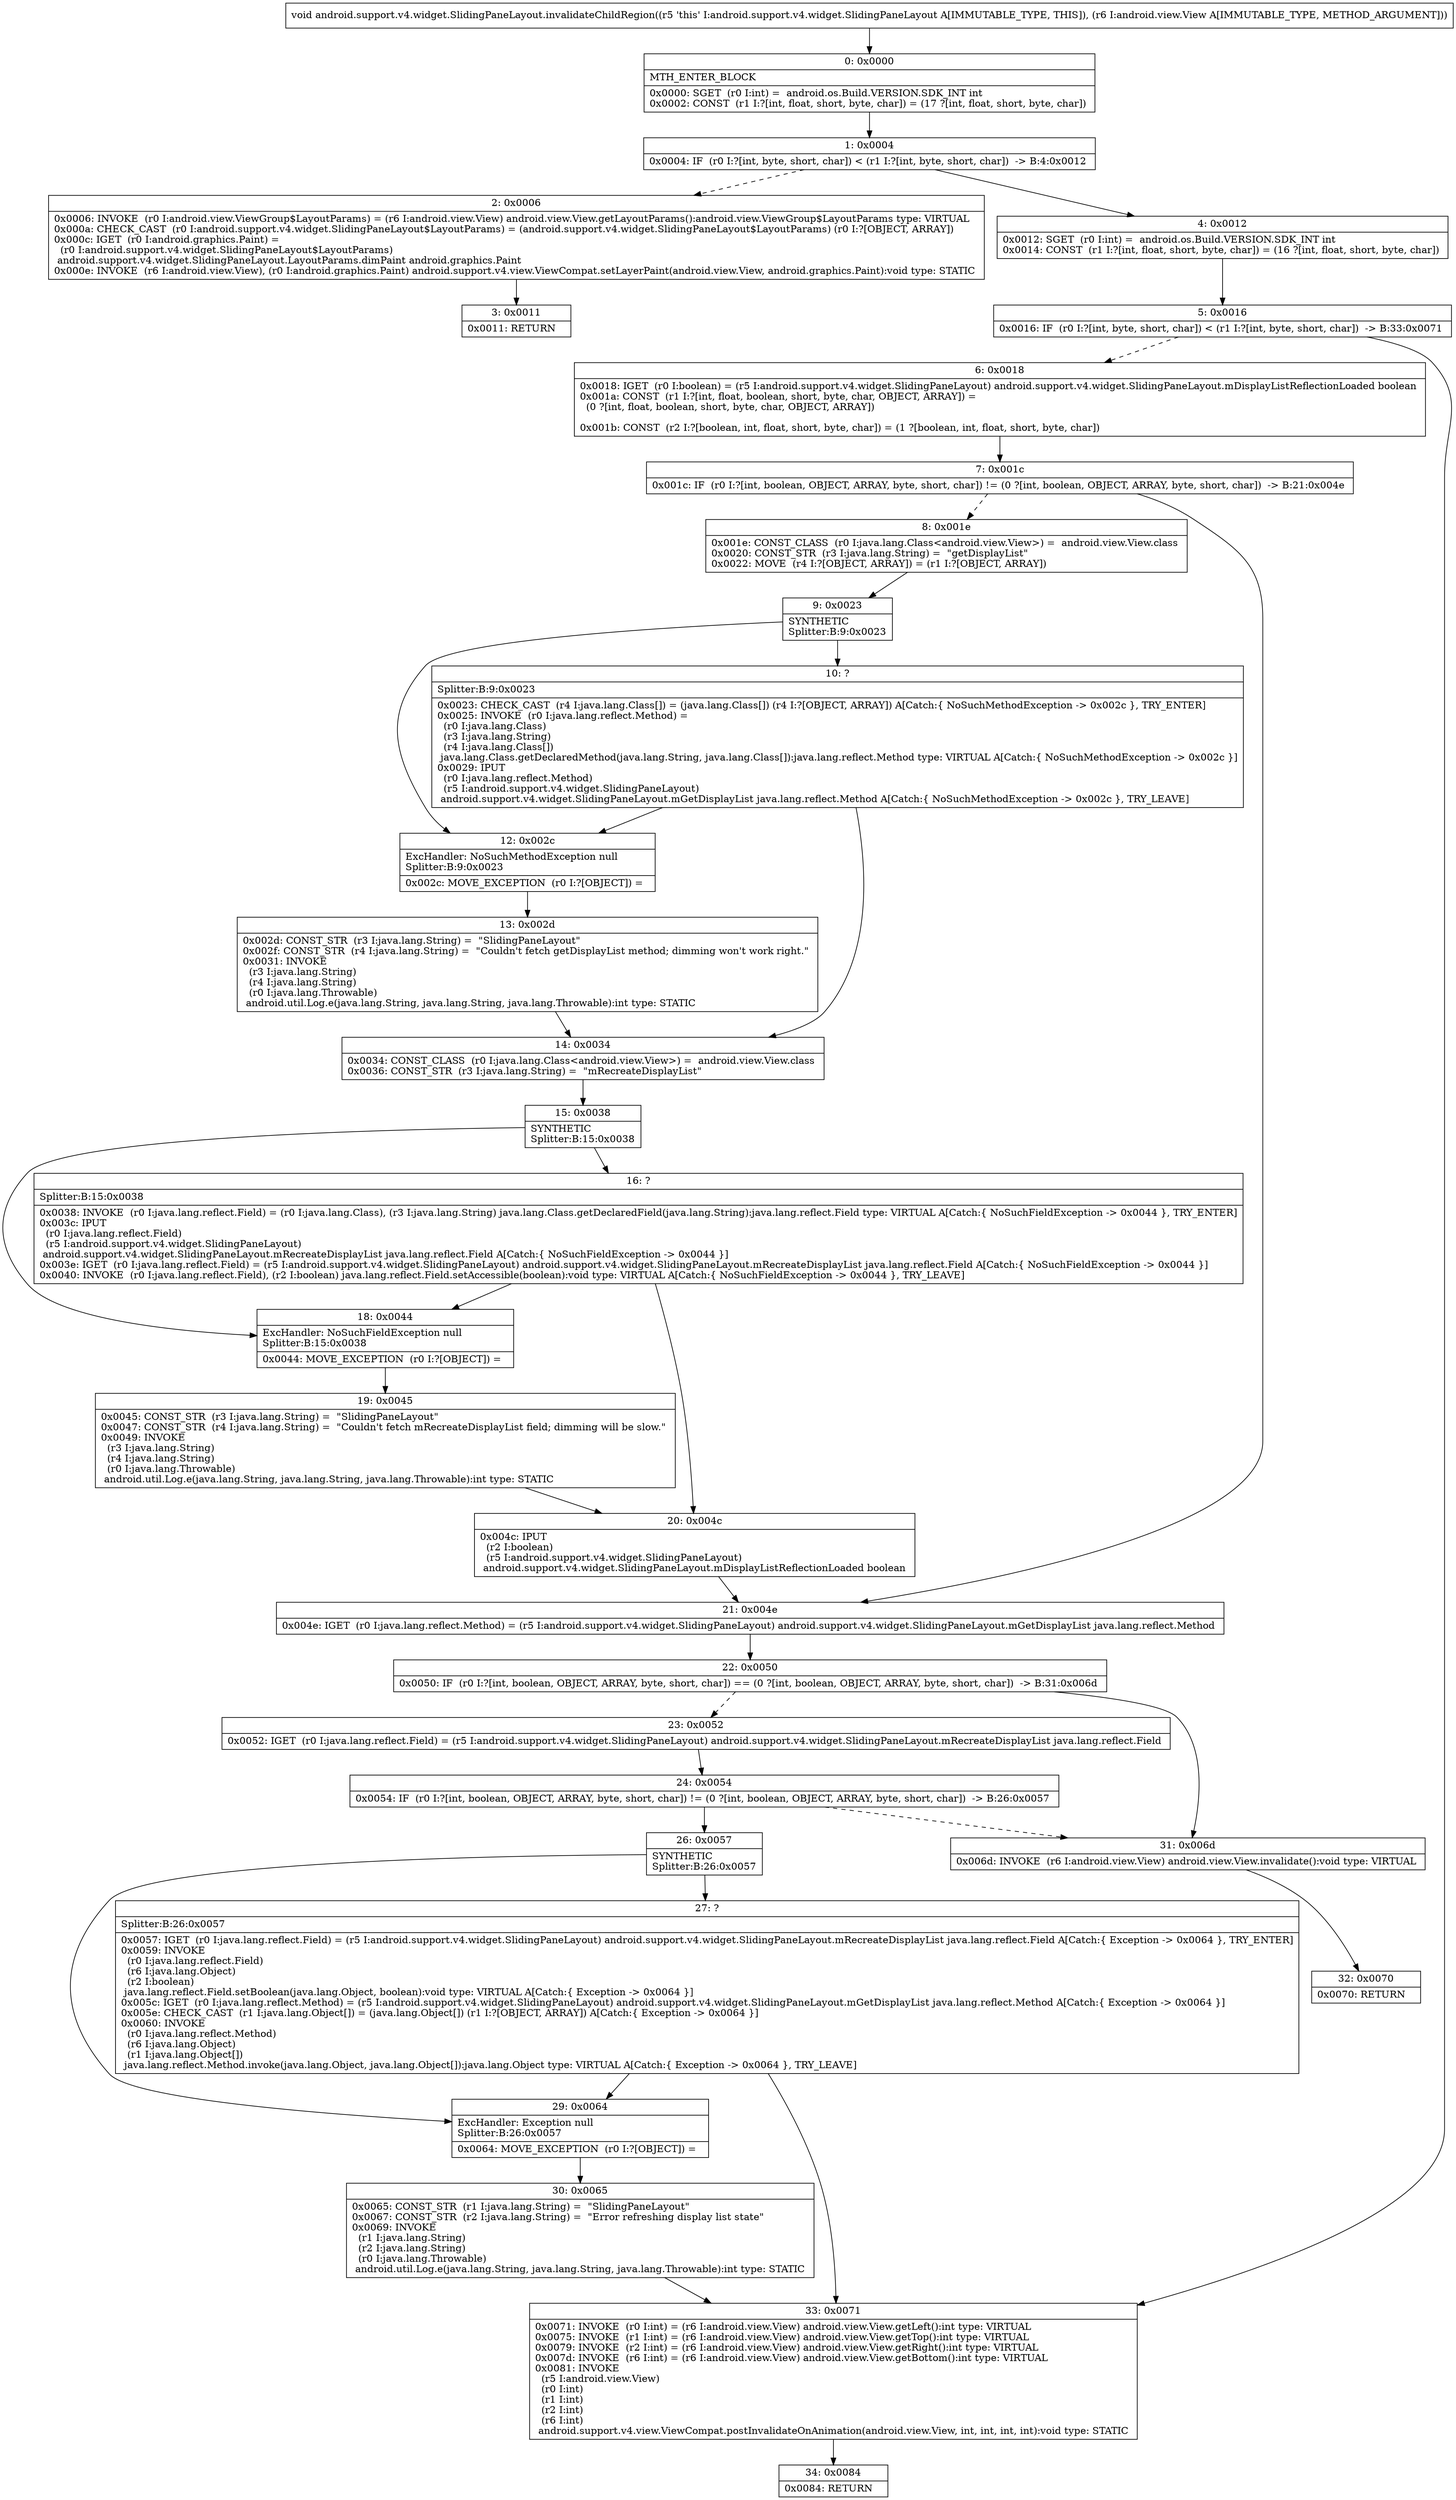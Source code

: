 digraph "CFG forandroid.support.v4.widget.SlidingPaneLayout.invalidateChildRegion(Landroid\/view\/View;)V" {
Node_0 [shape=record,label="{0\:\ 0x0000|MTH_ENTER_BLOCK\l|0x0000: SGET  (r0 I:int) =  android.os.Build.VERSION.SDK_INT int \l0x0002: CONST  (r1 I:?[int, float, short, byte, char]) = (17 ?[int, float, short, byte, char]) \l}"];
Node_1 [shape=record,label="{1\:\ 0x0004|0x0004: IF  (r0 I:?[int, byte, short, char]) \< (r1 I:?[int, byte, short, char])  \-\> B:4:0x0012 \l}"];
Node_2 [shape=record,label="{2\:\ 0x0006|0x0006: INVOKE  (r0 I:android.view.ViewGroup$LayoutParams) = (r6 I:android.view.View) android.view.View.getLayoutParams():android.view.ViewGroup$LayoutParams type: VIRTUAL \l0x000a: CHECK_CAST  (r0 I:android.support.v4.widget.SlidingPaneLayout$LayoutParams) = (android.support.v4.widget.SlidingPaneLayout$LayoutParams) (r0 I:?[OBJECT, ARRAY]) \l0x000c: IGET  (r0 I:android.graphics.Paint) = \l  (r0 I:android.support.v4.widget.SlidingPaneLayout$LayoutParams)\l android.support.v4.widget.SlidingPaneLayout.LayoutParams.dimPaint android.graphics.Paint \l0x000e: INVOKE  (r6 I:android.view.View), (r0 I:android.graphics.Paint) android.support.v4.view.ViewCompat.setLayerPaint(android.view.View, android.graphics.Paint):void type: STATIC \l}"];
Node_3 [shape=record,label="{3\:\ 0x0011|0x0011: RETURN   \l}"];
Node_4 [shape=record,label="{4\:\ 0x0012|0x0012: SGET  (r0 I:int) =  android.os.Build.VERSION.SDK_INT int \l0x0014: CONST  (r1 I:?[int, float, short, byte, char]) = (16 ?[int, float, short, byte, char]) \l}"];
Node_5 [shape=record,label="{5\:\ 0x0016|0x0016: IF  (r0 I:?[int, byte, short, char]) \< (r1 I:?[int, byte, short, char])  \-\> B:33:0x0071 \l}"];
Node_6 [shape=record,label="{6\:\ 0x0018|0x0018: IGET  (r0 I:boolean) = (r5 I:android.support.v4.widget.SlidingPaneLayout) android.support.v4.widget.SlidingPaneLayout.mDisplayListReflectionLoaded boolean \l0x001a: CONST  (r1 I:?[int, float, boolean, short, byte, char, OBJECT, ARRAY]) = \l  (0 ?[int, float, boolean, short, byte, char, OBJECT, ARRAY])\l \l0x001b: CONST  (r2 I:?[boolean, int, float, short, byte, char]) = (1 ?[boolean, int, float, short, byte, char]) \l}"];
Node_7 [shape=record,label="{7\:\ 0x001c|0x001c: IF  (r0 I:?[int, boolean, OBJECT, ARRAY, byte, short, char]) != (0 ?[int, boolean, OBJECT, ARRAY, byte, short, char])  \-\> B:21:0x004e \l}"];
Node_8 [shape=record,label="{8\:\ 0x001e|0x001e: CONST_CLASS  (r0 I:java.lang.Class\<android.view.View\>) =  android.view.View.class \l0x0020: CONST_STR  (r3 I:java.lang.String) =  \"getDisplayList\" \l0x0022: MOVE  (r4 I:?[OBJECT, ARRAY]) = (r1 I:?[OBJECT, ARRAY]) \l}"];
Node_9 [shape=record,label="{9\:\ 0x0023|SYNTHETIC\lSplitter:B:9:0x0023\l}"];
Node_10 [shape=record,label="{10\:\ ?|Splitter:B:9:0x0023\l|0x0023: CHECK_CAST  (r4 I:java.lang.Class[]) = (java.lang.Class[]) (r4 I:?[OBJECT, ARRAY]) A[Catch:\{ NoSuchMethodException \-\> 0x002c \}, TRY_ENTER]\l0x0025: INVOKE  (r0 I:java.lang.reflect.Method) = \l  (r0 I:java.lang.Class)\l  (r3 I:java.lang.String)\l  (r4 I:java.lang.Class[])\l java.lang.Class.getDeclaredMethod(java.lang.String, java.lang.Class[]):java.lang.reflect.Method type: VIRTUAL A[Catch:\{ NoSuchMethodException \-\> 0x002c \}]\l0x0029: IPUT  \l  (r0 I:java.lang.reflect.Method)\l  (r5 I:android.support.v4.widget.SlidingPaneLayout)\l android.support.v4.widget.SlidingPaneLayout.mGetDisplayList java.lang.reflect.Method A[Catch:\{ NoSuchMethodException \-\> 0x002c \}, TRY_LEAVE]\l}"];
Node_12 [shape=record,label="{12\:\ 0x002c|ExcHandler: NoSuchMethodException null\lSplitter:B:9:0x0023\l|0x002c: MOVE_EXCEPTION  (r0 I:?[OBJECT]) =  \l}"];
Node_13 [shape=record,label="{13\:\ 0x002d|0x002d: CONST_STR  (r3 I:java.lang.String) =  \"SlidingPaneLayout\" \l0x002f: CONST_STR  (r4 I:java.lang.String) =  \"Couldn't fetch getDisplayList method; dimming won't work right.\" \l0x0031: INVOKE  \l  (r3 I:java.lang.String)\l  (r4 I:java.lang.String)\l  (r0 I:java.lang.Throwable)\l android.util.Log.e(java.lang.String, java.lang.String, java.lang.Throwable):int type: STATIC \l}"];
Node_14 [shape=record,label="{14\:\ 0x0034|0x0034: CONST_CLASS  (r0 I:java.lang.Class\<android.view.View\>) =  android.view.View.class \l0x0036: CONST_STR  (r3 I:java.lang.String) =  \"mRecreateDisplayList\" \l}"];
Node_15 [shape=record,label="{15\:\ 0x0038|SYNTHETIC\lSplitter:B:15:0x0038\l}"];
Node_16 [shape=record,label="{16\:\ ?|Splitter:B:15:0x0038\l|0x0038: INVOKE  (r0 I:java.lang.reflect.Field) = (r0 I:java.lang.Class), (r3 I:java.lang.String) java.lang.Class.getDeclaredField(java.lang.String):java.lang.reflect.Field type: VIRTUAL A[Catch:\{ NoSuchFieldException \-\> 0x0044 \}, TRY_ENTER]\l0x003c: IPUT  \l  (r0 I:java.lang.reflect.Field)\l  (r5 I:android.support.v4.widget.SlidingPaneLayout)\l android.support.v4.widget.SlidingPaneLayout.mRecreateDisplayList java.lang.reflect.Field A[Catch:\{ NoSuchFieldException \-\> 0x0044 \}]\l0x003e: IGET  (r0 I:java.lang.reflect.Field) = (r5 I:android.support.v4.widget.SlidingPaneLayout) android.support.v4.widget.SlidingPaneLayout.mRecreateDisplayList java.lang.reflect.Field A[Catch:\{ NoSuchFieldException \-\> 0x0044 \}]\l0x0040: INVOKE  (r0 I:java.lang.reflect.Field), (r2 I:boolean) java.lang.reflect.Field.setAccessible(boolean):void type: VIRTUAL A[Catch:\{ NoSuchFieldException \-\> 0x0044 \}, TRY_LEAVE]\l}"];
Node_18 [shape=record,label="{18\:\ 0x0044|ExcHandler: NoSuchFieldException null\lSplitter:B:15:0x0038\l|0x0044: MOVE_EXCEPTION  (r0 I:?[OBJECT]) =  \l}"];
Node_19 [shape=record,label="{19\:\ 0x0045|0x0045: CONST_STR  (r3 I:java.lang.String) =  \"SlidingPaneLayout\" \l0x0047: CONST_STR  (r4 I:java.lang.String) =  \"Couldn't fetch mRecreateDisplayList field; dimming will be slow.\" \l0x0049: INVOKE  \l  (r3 I:java.lang.String)\l  (r4 I:java.lang.String)\l  (r0 I:java.lang.Throwable)\l android.util.Log.e(java.lang.String, java.lang.String, java.lang.Throwable):int type: STATIC \l}"];
Node_20 [shape=record,label="{20\:\ 0x004c|0x004c: IPUT  \l  (r2 I:boolean)\l  (r5 I:android.support.v4.widget.SlidingPaneLayout)\l android.support.v4.widget.SlidingPaneLayout.mDisplayListReflectionLoaded boolean \l}"];
Node_21 [shape=record,label="{21\:\ 0x004e|0x004e: IGET  (r0 I:java.lang.reflect.Method) = (r5 I:android.support.v4.widget.SlidingPaneLayout) android.support.v4.widget.SlidingPaneLayout.mGetDisplayList java.lang.reflect.Method \l}"];
Node_22 [shape=record,label="{22\:\ 0x0050|0x0050: IF  (r0 I:?[int, boolean, OBJECT, ARRAY, byte, short, char]) == (0 ?[int, boolean, OBJECT, ARRAY, byte, short, char])  \-\> B:31:0x006d \l}"];
Node_23 [shape=record,label="{23\:\ 0x0052|0x0052: IGET  (r0 I:java.lang.reflect.Field) = (r5 I:android.support.v4.widget.SlidingPaneLayout) android.support.v4.widget.SlidingPaneLayout.mRecreateDisplayList java.lang.reflect.Field \l}"];
Node_24 [shape=record,label="{24\:\ 0x0054|0x0054: IF  (r0 I:?[int, boolean, OBJECT, ARRAY, byte, short, char]) != (0 ?[int, boolean, OBJECT, ARRAY, byte, short, char])  \-\> B:26:0x0057 \l}"];
Node_26 [shape=record,label="{26\:\ 0x0057|SYNTHETIC\lSplitter:B:26:0x0057\l}"];
Node_27 [shape=record,label="{27\:\ ?|Splitter:B:26:0x0057\l|0x0057: IGET  (r0 I:java.lang.reflect.Field) = (r5 I:android.support.v4.widget.SlidingPaneLayout) android.support.v4.widget.SlidingPaneLayout.mRecreateDisplayList java.lang.reflect.Field A[Catch:\{ Exception \-\> 0x0064 \}, TRY_ENTER]\l0x0059: INVOKE  \l  (r0 I:java.lang.reflect.Field)\l  (r6 I:java.lang.Object)\l  (r2 I:boolean)\l java.lang.reflect.Field.setBoolean(java.lang.Object, boolean):void type: VIRTUAL A[Catch:\{ Exception \-\> 0x0064 \}]\l0x005c: IGET  (r0 I:java.lang.reflect.Method) = (r5 I:android.support.v4.widget.SlidingPaneLayout) android.support.v4.widget.SlidingPaneLayout.mGetDisplayList java.lang.reflect.Method A[Catch:\{ Exception \-\> 0x0064 \}]\l0x005e: CHECK_CAST  (r1 I:java.lang.Object[]) = (java.lang.Object[]) (r1 I:?[OBJECT, ARRAY]) A[Catch:\{ Exception \-\> 0x0064 \}]\l0x0060: INVOKE  \l  (r0 I:java.lang.reflect.Method)\l  (r6 I:java.lang.Object)\l  (r1 I:java.lang.Object[])\l java.lang.reflect.Method.invoke(java.lang.Object, java.lang.Object[]):java.lang.Object type: VIRTUAL A[Catch:\{ Exception \-\> 0x0064 \}, TRY_LEAVE]\l}"];
Node_29 [shape=record,label="{29\:\ 0x0064|ExcHandler: Exception null\lSplitter:B:26:0x0057\l|0x0064: MOVE_EXCEPTION  (r0 I:?[OBJECT]) =  \l}"];
Node_30 [shape=record,label="{30\:\ 0x0065|0x0065: CONST_STR  (r1 I:java.lang.String) =  \"SlidingPaneLayout\" \l0x0067: CONST_STR  (r2 I:java.lang.String) =  \"Error refreshing display list state\" \l0x0069: INVOKE  \l  (r1 I:java.lang.String)\l  (r2 I:java.lang.String)\l  (r0 I:java.lang.Throwable)\l android.util.Log.e(java.lang.String, java.lang.String, java.lang.Throwable):int type: STATIC \l}"];
Node_31 [shape=record,label="{31\:\ 0x006d|0x006d: INVOKE  (r6 I:android.view.View) android.view.View.invalidate():void type: VIRTUAL \l}"];
Node_32 [shape=record,label="{32\:\ 0x0070|0x0070: RETURN   \l}"];
Node_33 [shape=record,label="{33\:\ 0x0071|0x0071: INVOKE  (r0 I:int) = (r6 I:android.view.View) android.view.View.getLeft():int type: VIRTUAL \l0x0075: INVOKE  (r1 I:int) = (r6 I:android.view.View) android.view.View.getTop():int type: VIRTUAL \l0x0079: INVOKE  (r2 I:int) = (r6 I:android.view.View) android.view.View.getRight():int type: VIRTUAL \l0x007d: INVOKE  (r6 I:int) = (r6 I:android.view.View) android.view.View.getBottom():int type: VIRTUAL \l0x0081: INVOKE  \l  (r5 I:android.view.View)\l  (r0 I:int)\l  (r1 I:int)\l  (r2 I:int)\l  (r6 I:int)\l android.support.v4.view.ViewCompat.postInvalidateOnAnimation(android.view.View, int, int, int, int):void type: STATIC \l}"];
Node_34 [shape=record,label="{34\:\ 0x0084|0x0084: RETURN   \l}"];
MethodNode[shape=record,label="{void android.support.v4.widget.SlidingPaneLayout.invalidateChildRegion((r5 'this' I:android.support.v4.widget.SlidingPaneLayout A[IMMUTABLE_TYPE, THIS]), (r6 I:android.view.View A[IMMUTABLE_TYPE, METHOD_ARGUMENT])) }"];
MethodNode -> Node_0;
Node_0 -> Node_1;
Node_1 -> Node_2[style=dashed];
Node_1 -> Node_4;
Node_2 -> Node_3;
Node_4 -> Node_5;
Node_5 -> Node_6[style=dashed];
Node_5 -> Node_33;
Node_6 -> Node_7;
Node_7 -> Node_8[style=dashed];
Node_7 -> Node_21;
Node_8 -> Node_9;
Node_9 -> Node_10;
Node_9 -> Node_12;
Node_10 -> Node_12;
Node_10 -> Node_14;
Node_12 -> Node_13;
Node_13 -> Node_14;
Node_14 -> Node_15;
Node_15 -> Node_16;
Node_15 -> Node_18;
Node_16 -> Node_18;
Node_16 -> Node_20;
Node_18 -> Node_19;
Node_19 -> Node_20;
Node_20 -> Node_21;
Node_21 -> Node_22;
Node_22 -> Node_23[style=dashed];
Node_22 -> Node_31;
Node_23 -> Node_24;
Node_24 -> Node_26;
Node_24 -> Node_31[style=dashed];
Node_26 -> Node_27;
Node_26 -> Node_29;
Node_27 -> Node_29;
Node_27 -> Node_33;
Node_29 -> Node_30;
Node_30 -> Node_33;
Node_31 -> Node_32;
Node_33 -> Node_34;
}

